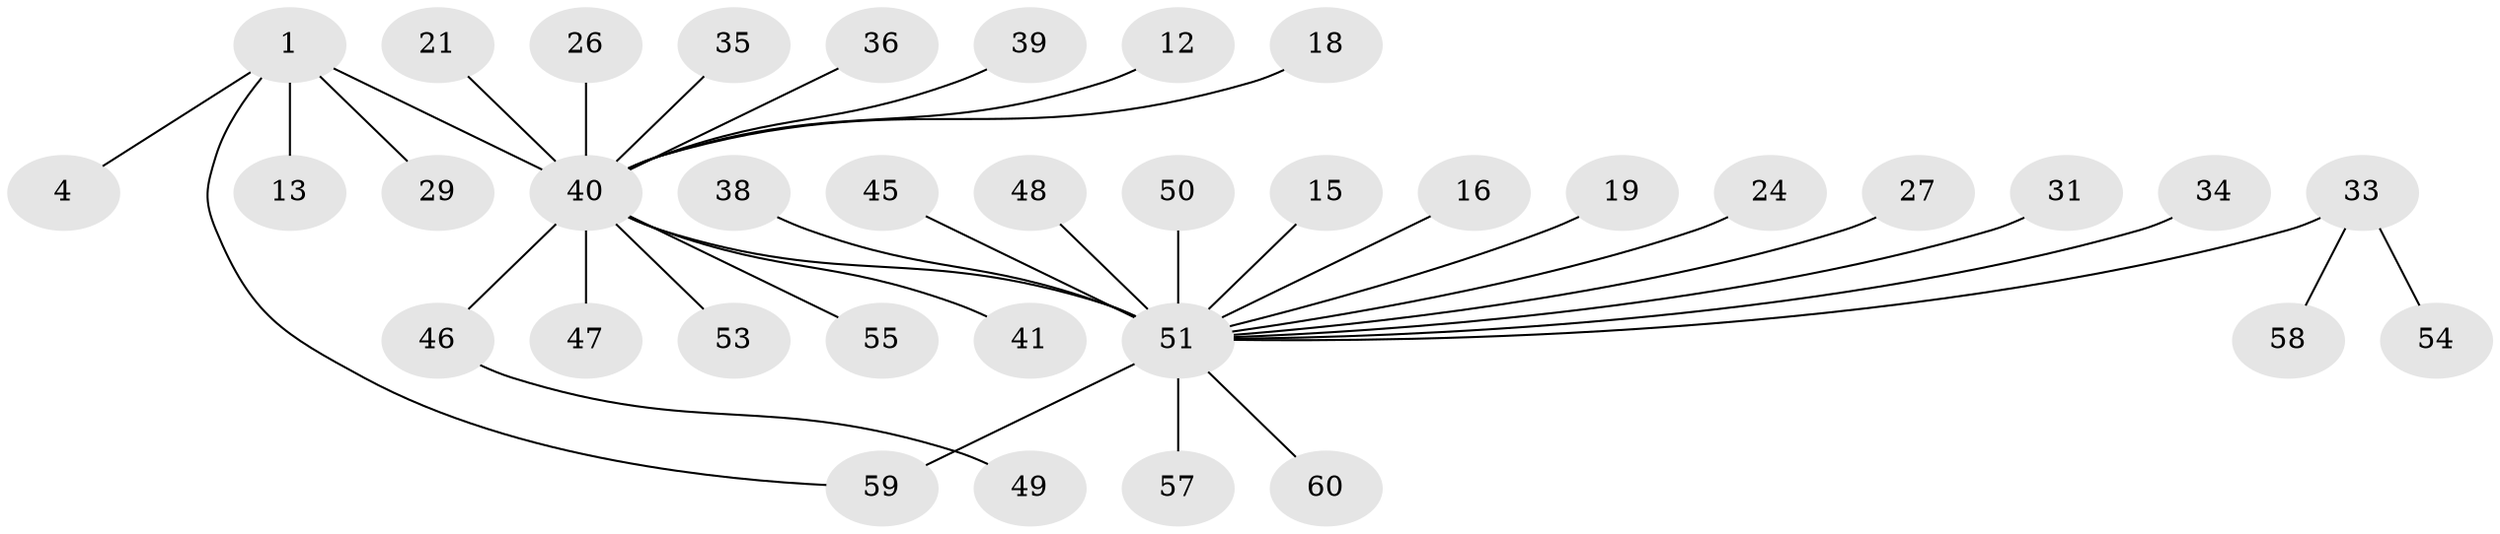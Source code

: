// original degree distribution, {7: 0.016666666666666666, 13: 0.016666666666666666, 2: 0.18333333333333332, 1: 0.5333333333333333, 11: 0.03333333333333333, 6: 0.03333333333333333, 4: 0.05, 10: 0.016666666666666666, 8: 0.016666666666666666, 3: 0.08333333333333333, 5: 0.016666666666666666}
// Generated by graph-tools (version 1.1) at 2025/51/03/04/25 21:51:10]
// undirected, 36 vertices, 36 edges
graph export_dot {
graph [start="1"]
  node [color=gray90,style=filled];
  1;
  4;
  12;
  13;
  15;
  16;
  18;
  19 [super="+10"];
  21;
  24;
  26;
  27;
  29 [super="+25"];
  31;
  33 [super="+28"];
  34;
  35;
  36;
  38;
  39;
  40 [super="+8+23"];
  41;
  45;
  46 [super="+42"];
  47;
  48;
  49;
  50;
  51 [super="+14+37"];
  53;
  54;
  55;
  57 [super="+43"];
  58;
  59 [super="+56"];
  60;
  1 -- 4;
  1 -- 13;
  1 -- 40 [weight=3];
  1 -- 29;
  1 -- 59;
  12 -- 40;
  15 -- 51;
  16 -- 51;
  18 -- 40;
  19 -- 51 [weight=2];
  21 -- 40 [weight=2];
  24 -- 51;
  26 -- 40;
  27 -- 51;
  31 -- 51;
  33 -- 58;
  33 -- 54;
  33 -- 51 [weight=3];
  34 -- 51;
  35 -- 40;
  36 -- 40;
  38 -- 51;
  39 -- 40;
  40 -- 46 [weight=3];
  40 -- 41;
  40 -- 47;
  40 -- 53;
  40 -- 55;
  40 -- 51 [weight=7];
  45 -- 51;
  46 -- 49;
  48 -- 51;
  50 -- 51;
  51 -- 59 [weight=3];
  51 -- 60;
  51 -- 57;
}
